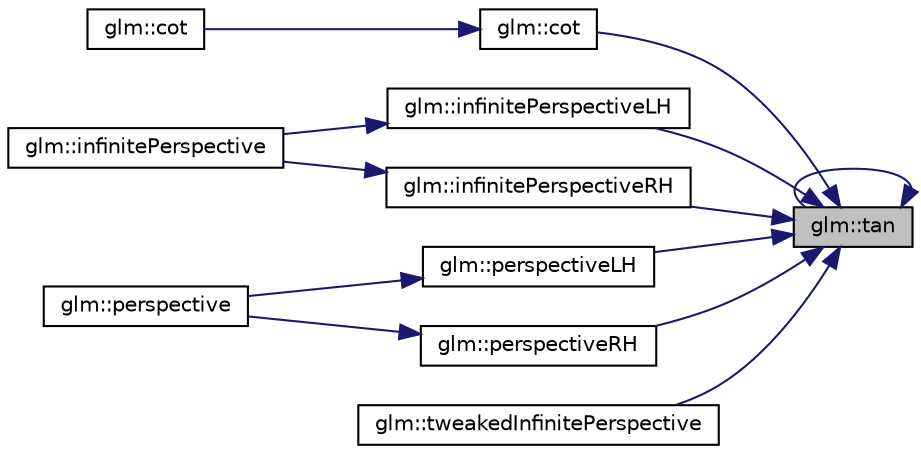 digraph "glm::tan"
{
 // LATEX_PDF_SIZE
  edge [fontname="Helvetica",fontsize="10",labelfontname="Helvetica",labelfontsize="10"];
  node [fontname="Helvetica",fontsize="10",shape=record];
  rankdir="RL";
  Node1 [label="glm::tan",height=0.2,width=0.4,color="black", fillcolor="grey75", style="filled", fontcolor="black",tooltip=" "];
  Node1 -> Node2 [dir="back",color="midnightblue",fontsize="10",style="solid",fontname="Helvetica"];
  Node2 [label="glm::cot",height=0.2,width=0.4,color="black", fillcolor="white", style="filled",URL="$group__gtc__reciprocal.html#ga3a7b517a95bbd3ad74da3aea87a66314",tooltip=" "];
  Node2 -> Node3 [dir="back",color="midnightblue",fontsize="10",style="solid",fontname="Helvetica"];
  Node3 [label="glm::cot",height=0.2,width=0.4,color="black", fillcolor="white", style="filled",URL="$namespaceglm.html#a77c21bbfc00f4c06152bec335e01842b",tooltip=" "];
  Node1 -> Node4 [dir="back",color="midnightblue",fontsize="10",style="solid",fontname="Helvetica"];
  Node4 [label="glm::infinitePerspectiveLH",height=0.2,width=0.4,color="black", fillcolor="white", style="filled",URL="$group__gtc__matrix__transform.html#ga47af534da2b28effa4c7945ec82ccd9d",tooltip=" "];
  Node4 -> Node5 [dir="back",color="midnightblue",fontsize="10",style="solid",fontname="Helvetica"];
  Node5 [label="glm::infinitePerspective",height=0.2,width=0.4,color="black", fillcolor="white", style="filled",URL="$group__gtc__matrix__transform.html#ga79f704ad91a5f0d68abd88c66c8186e5",tooltip=" "];
  Node1 -> Node6 [dir="back",color="midnightblue",fontsize="10",style="solid",fontname="Helvetica"];
  Node6 [label="glm::infinitePerspectiveRH",height=0.2,width=0.4,color="black", fillcolor="white", style="filled",URL="$group__gtc__matrix__transform.html#ga79575023763df88dff1bf8255a42d0be",tooltip=" "];
  Node6 -> Node5 [dir="back",color="midnightblue",fontsize="10",style="solid",fontname="Helvetica"];
  Node1 -> Node7 [dir="back",color="midnightblue",fontsize="10",style="solid",fontname="Helvetica"];
  Node7 [label="glm::perspectiveLH",height=0.2,width=0.4,color="black", fillcolor="white", style="filled",URL="$group__gtc__matrix__transform.html#ga34048da27c559f1ac8e9550d169dd6f3",tooltip=" "];
  Node7 -> Node8 [dir="back",color="midnightblue",fontsize="10",style="solid",fontname="Helvetica"];
  Node8 [label="glm::perspective",height=0.2,width=0.4,color="black", fillcolor="white", style="filled",URL="$group__gtc__matrix__transform.html#gac3613dcb6c6916465ad5b7ad5a786175",tooltip=" "];
  Node1 -> Node9 [dir="back",color="midnightblue",fontsize="10",style="solid",fontname="Helvetica"];
  Node9 [label="glm::perspectiveRH",height=0.2,width=0.4,color="black", fillcolor="white", style="filled",URL="$group__gtc__matrix__transform.html#ga5a4fa9f8ffabb2294e48a18bf8fa2f5f",tooltip=" "];
  Node9 -> Node8 [dir="back",color="midnightblue",fontsize="10",style="solid",fontname="Helvetica"];
  Node1 -> Node1 [dir="back",color="midnightblue",fontsize="10",style="solid",fontname="Helvetica"];
  Node1 -> Node10 [dir="back",color="midnightblue",fontsize="10",style="solid",fontname="Helvetica"];
  Node10 [label="glm::tweakedInfinitePerspective",height=0.2,width=0.4,color="black", fillcolor="white", style="filled",URL="$group__gtc__matrix__transform.html#gaa50fce7f50b5d5da881ed30f5532a921",tooltip=" "];
}
